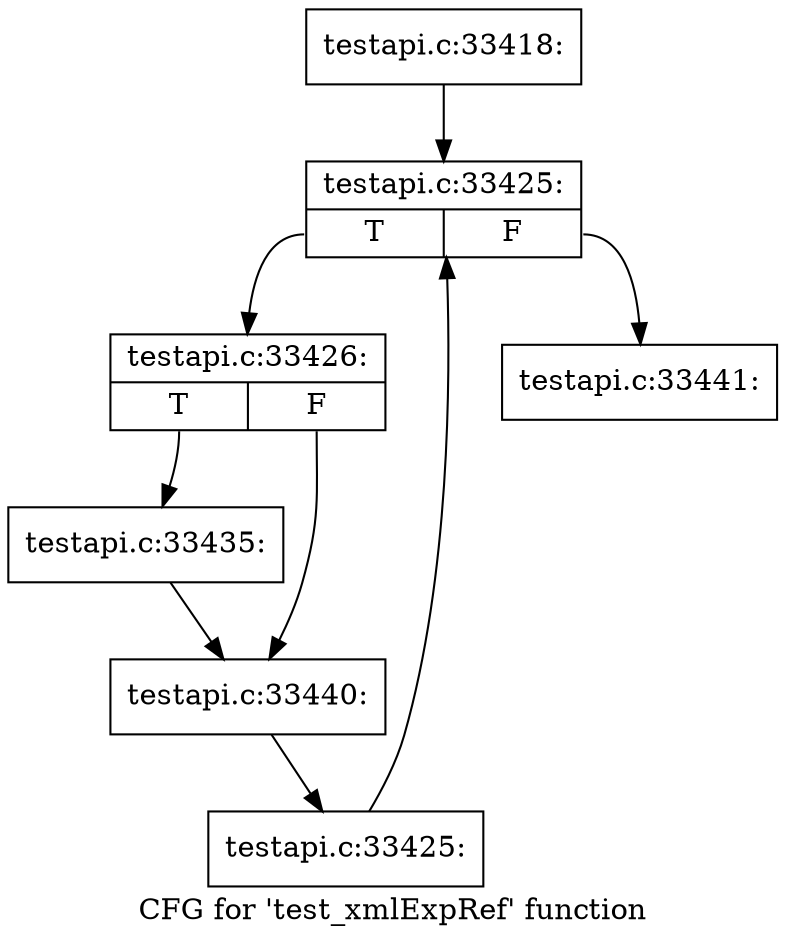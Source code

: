 digraph "CFG for 'test_xmlExpRef' function" {
	label="CFG for 'test_xmlExpRef' function";

	Node0x52c1d70 [shape=record,label="{testapi.c:33418:}"];
	Node0x52c1d70 -> Node0x4819390;
	Node0x4819390 [shape=record,label="{testapi.c:33425:|{<s0>T|<s1>F}}"];
	Node0x4819390:s0 -> Node0x4819670;
	Node0x4819390:s1 -> Node0x48191f0;
	Node0x4819670 [shape=record,label="{testapi.c:33426:|{<s0>T|<s1>F}}"];
	Node0x4819670:s0 -> Node0x481a4d0;
	Node0x4819670:s1 -> Node0x481a800;
	Node0x481a4d0 [shape=record,label="{testapi.c:33435:}"];
	Node0x481a4d0 -> Node0x481a800;
	Node0x481a800 [shape=record,label="{testapi.c:33440:}"];
	Node0x481a800 -> Node0x48195e0;
	Node0x48195e0 [shape=record,label="{testapi.c:33425:}"];
	Node0x48195e0 -> Node0x4819390;
	Node0x48191f0 [shape=record,label="{testapi.c:33441:}"];
}
